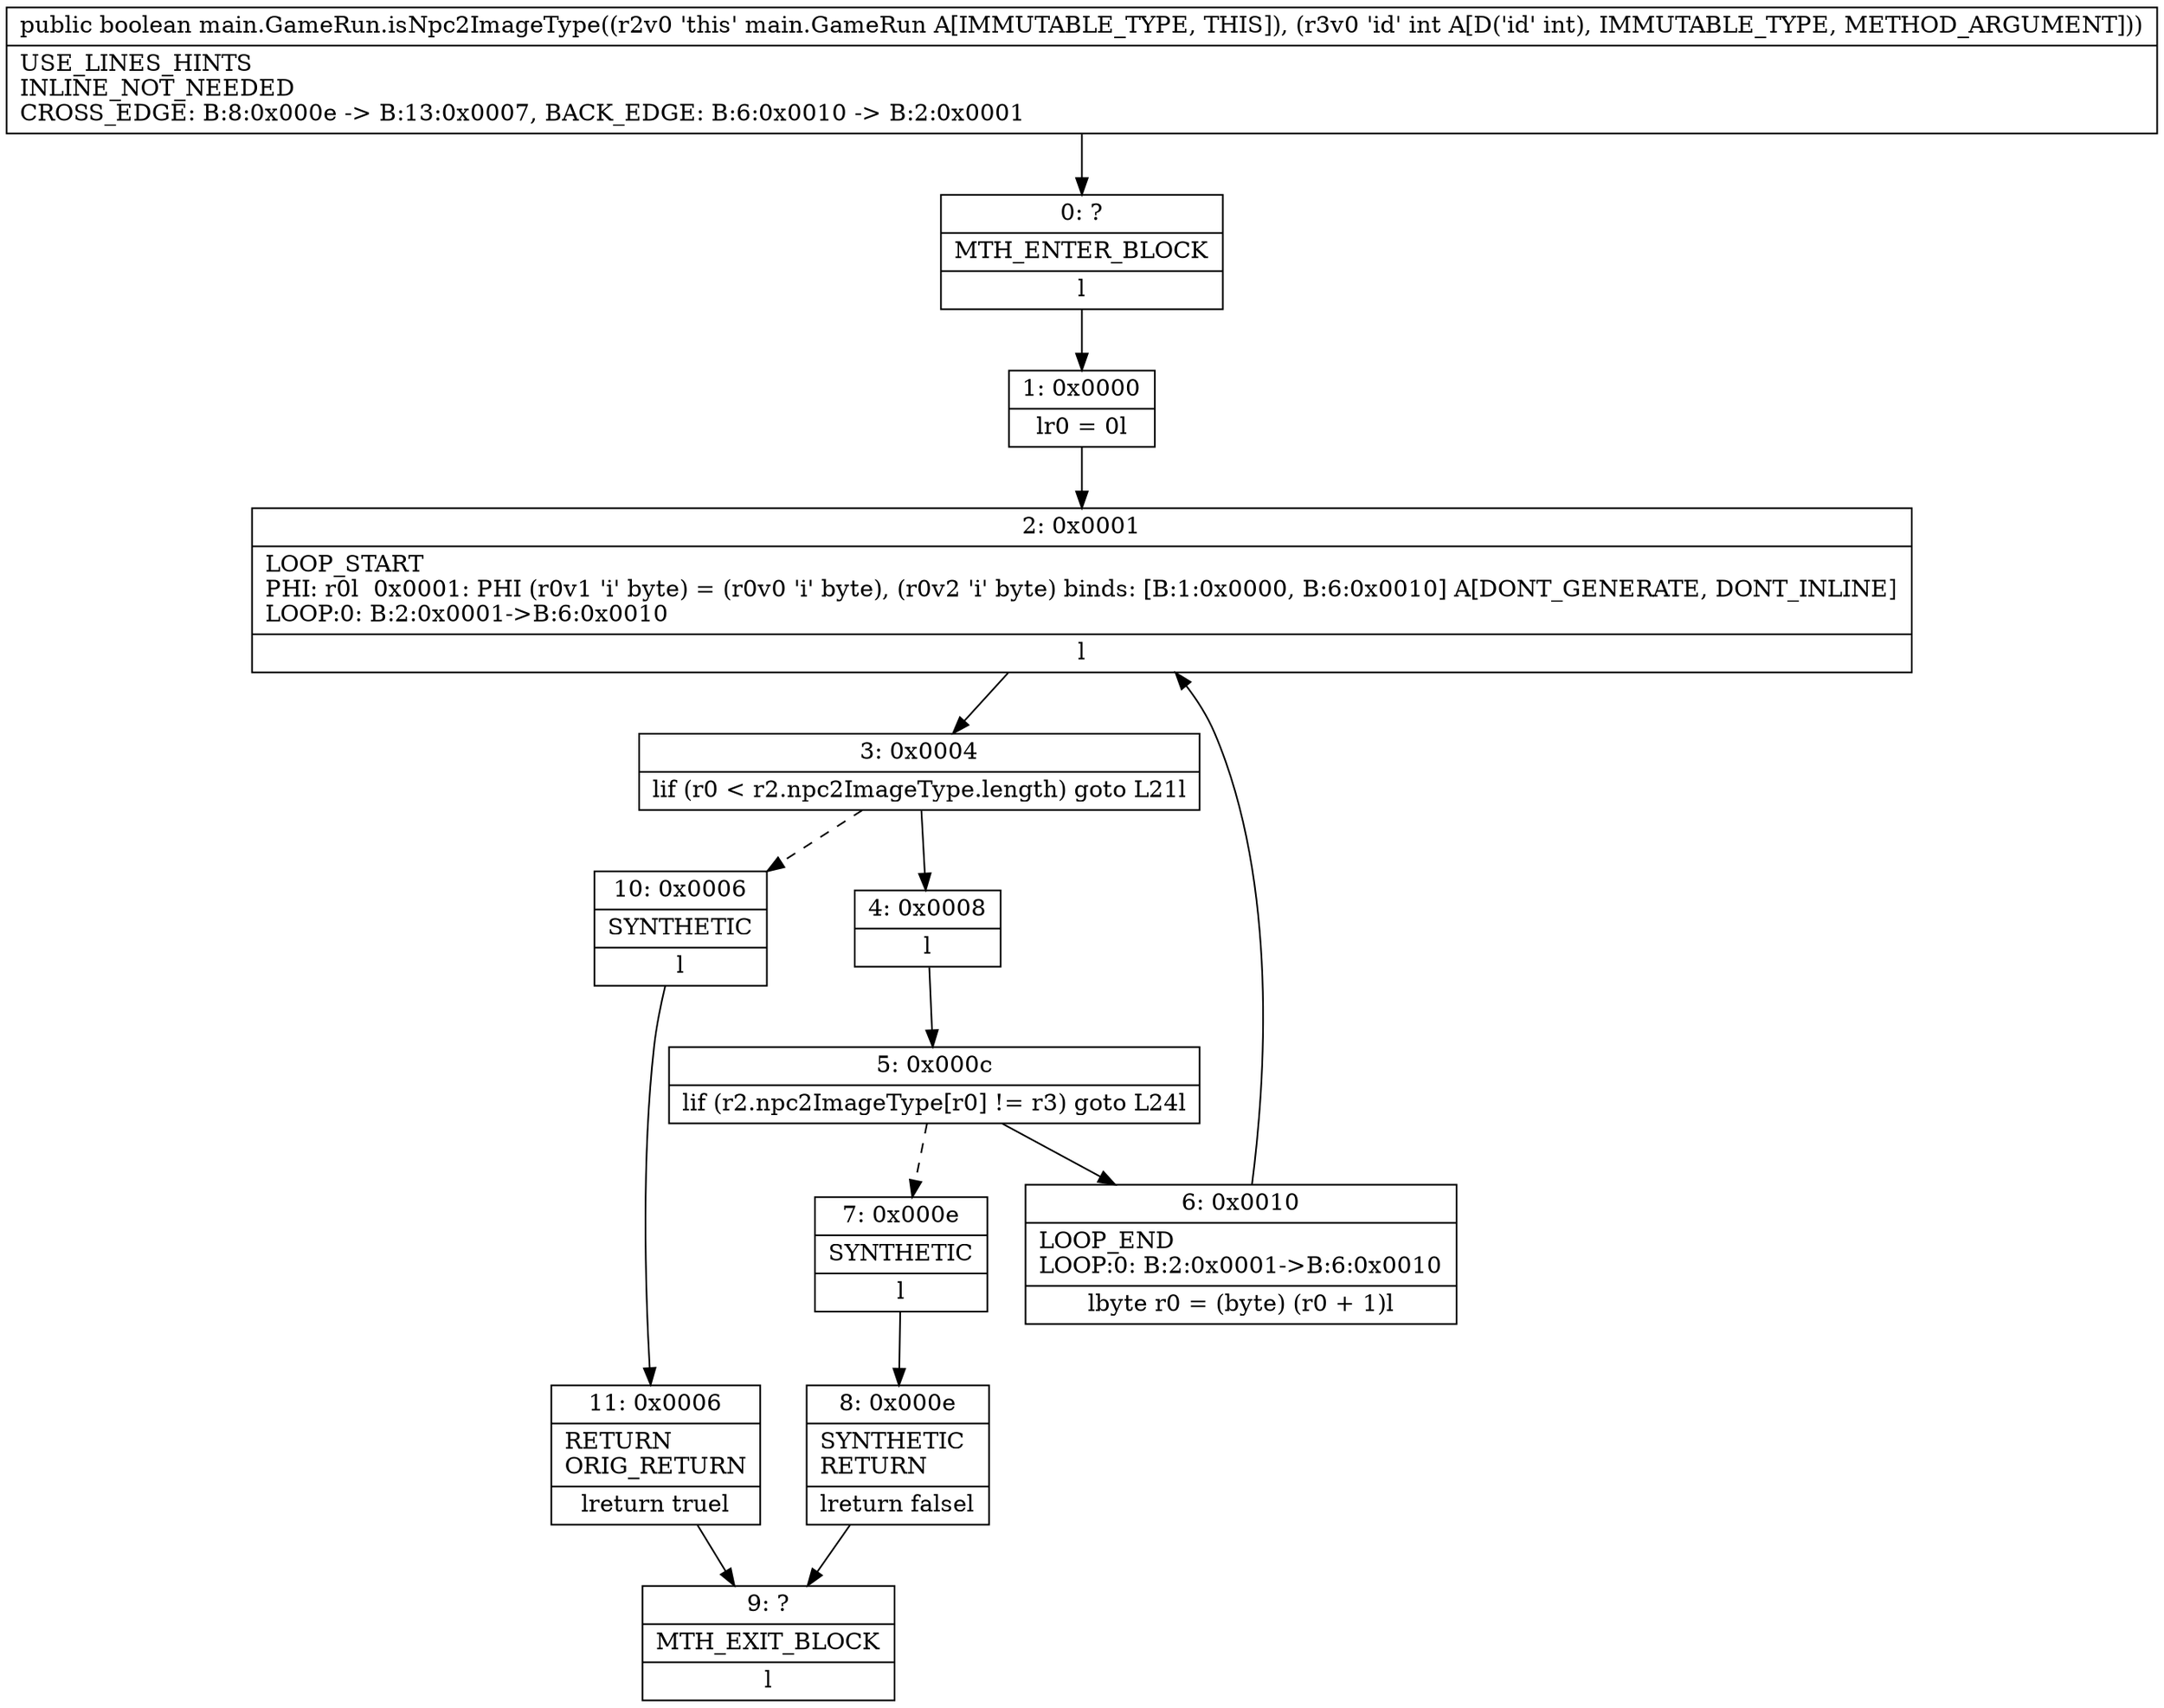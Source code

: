 digraph "CFG formain.GameRun.isNpc2ImageType(I)Z" {
Node_0 [shape=record,label="{0\:\ ?|MTH_ENTER_BLOCK\l|l}"];
Node_1 [shape=record,label="{1\:\ 0x0000|lr0 = 0l}"];
Node_2 [shape=record,label="{2\:\ 0x0001|LOOP_START\lPHI: r0l  0x0001: PHI (r0v1 'i' byte) = (r0v0 'i' byte), (r0v2 'i' byte) binds: [B:1:0x0000, B:6:0x0010] A[DONT_GENERATE, DONT_INLINE]\lLOOP:0: B:2:0x0001\-\>B:6:0x0010\l|l}"];
Node_3 [shape=record,label="{3\:\ 0x0004|lif (r0 \< r2.npc2ImageType.length) goto L21l}"];
Node_4 [shape=record,label="{4\:\ 0x0008|l}"];
Node_5 [shape=record,label="{5\:\ 0x000c|lif (r2.npc2ImageType[r0] != r3) goto L24l}"];
Node_6 [shape=record,label="{6\:\ 0x0010|LOOP_END\lLOOP:0: B:2:0x0001\-\>B:6:0x0010\l|lbyte r0 = (byte) (r0 + 1)l}"];
Node_7 [shape=record,label="{7\:\ 0x000e|SYNTHETIC\l|l}"];
Node_8 [shape=record,label="{8\:\ 0x000e|SYNTHETIC\lRETURN\l|lreturn falsel}"];
Node_9 [shape=record,label="{9\:\ ?|MTH_EXIT_BLOCK\l|l}"];
Node_10 [shape=record,label="{10\:\ 0x0006|SYNTHETIC\l|l}"];
Node_11 [shape=record,label="{11\:\ 0x0006|RETURN\lORIG_RETURN\l|lreturn truel}"];
MethodNode[shape=record,label="{public boolean main.GameRun.isNpc2ImageType((r2v0 'this' main.GameRun A[IMMUTABLE_TYPE, THIS]), (r3v0 'id' int A[D('id' int), IMMUTABLE_TYPE, METHOD_ARGUMENT]))  | USE_LINES_HINTS\lINLINE_NOT_NEEDED\lCROSS_EDGE: B:8:0x000e \-\> B:13:0x0007, BACK_EDGE: B:6:0x0010 \-\> B:2:0x0001\l}"];
MethodNode -> Node_0;
Node_0 -> Node_1;
Node_1 -> Node_2;
Node_2 -> Node_3;
Node_3 -> Node_4;
Node_3 -> Node_10[style=dashed];
Node_4 -> Node_5;
Node_5 -> Node_6;
Node_5 -> Node_7[style=dashed];
Node_6 -> Node_2;
Node_7 -> Node_8;
Node_8 -> Node_9;
Node_10 -> Node_11;
Node_11 -> Node_9;
}


